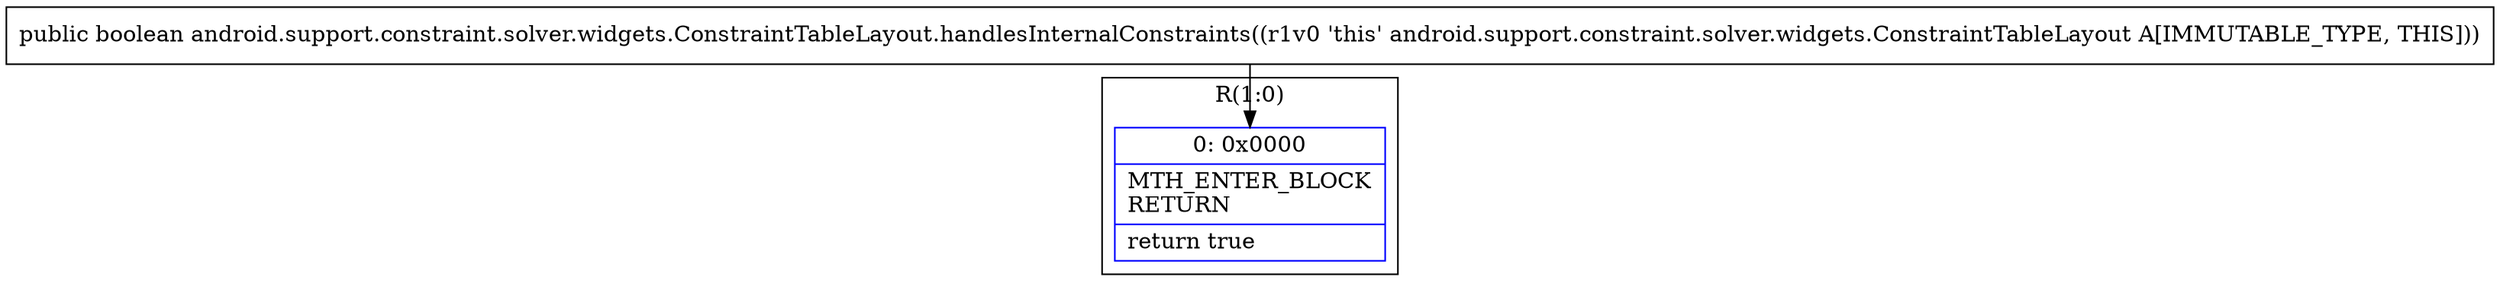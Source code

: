 digraph "CFG forandroid.support.constraint.solver.widgets.ConstraintTableLayout.handlesInternalConstraints()Z" {
subgraph cluster_Region_1885763957 {
label = "R(1:0)";
node [shape=record,color=blue];
Node_0 [shape=record,label="{0\:\ 0x0000|MTH_ENTER_BLOCK\lRETURN\l|return true\l}"];
}
MethodNode[shape=record,label="{public boolean android.support.constraint.solver.widgets.ConstraintTableLayout.handlesInternalConstraints((r1v0 'this' android.support.constraint.solver.widgets.ConstraintTableLayout A[IMMUTABLE_TYPE, THIS])) }"];
MethodNode -> Node_0;
}

